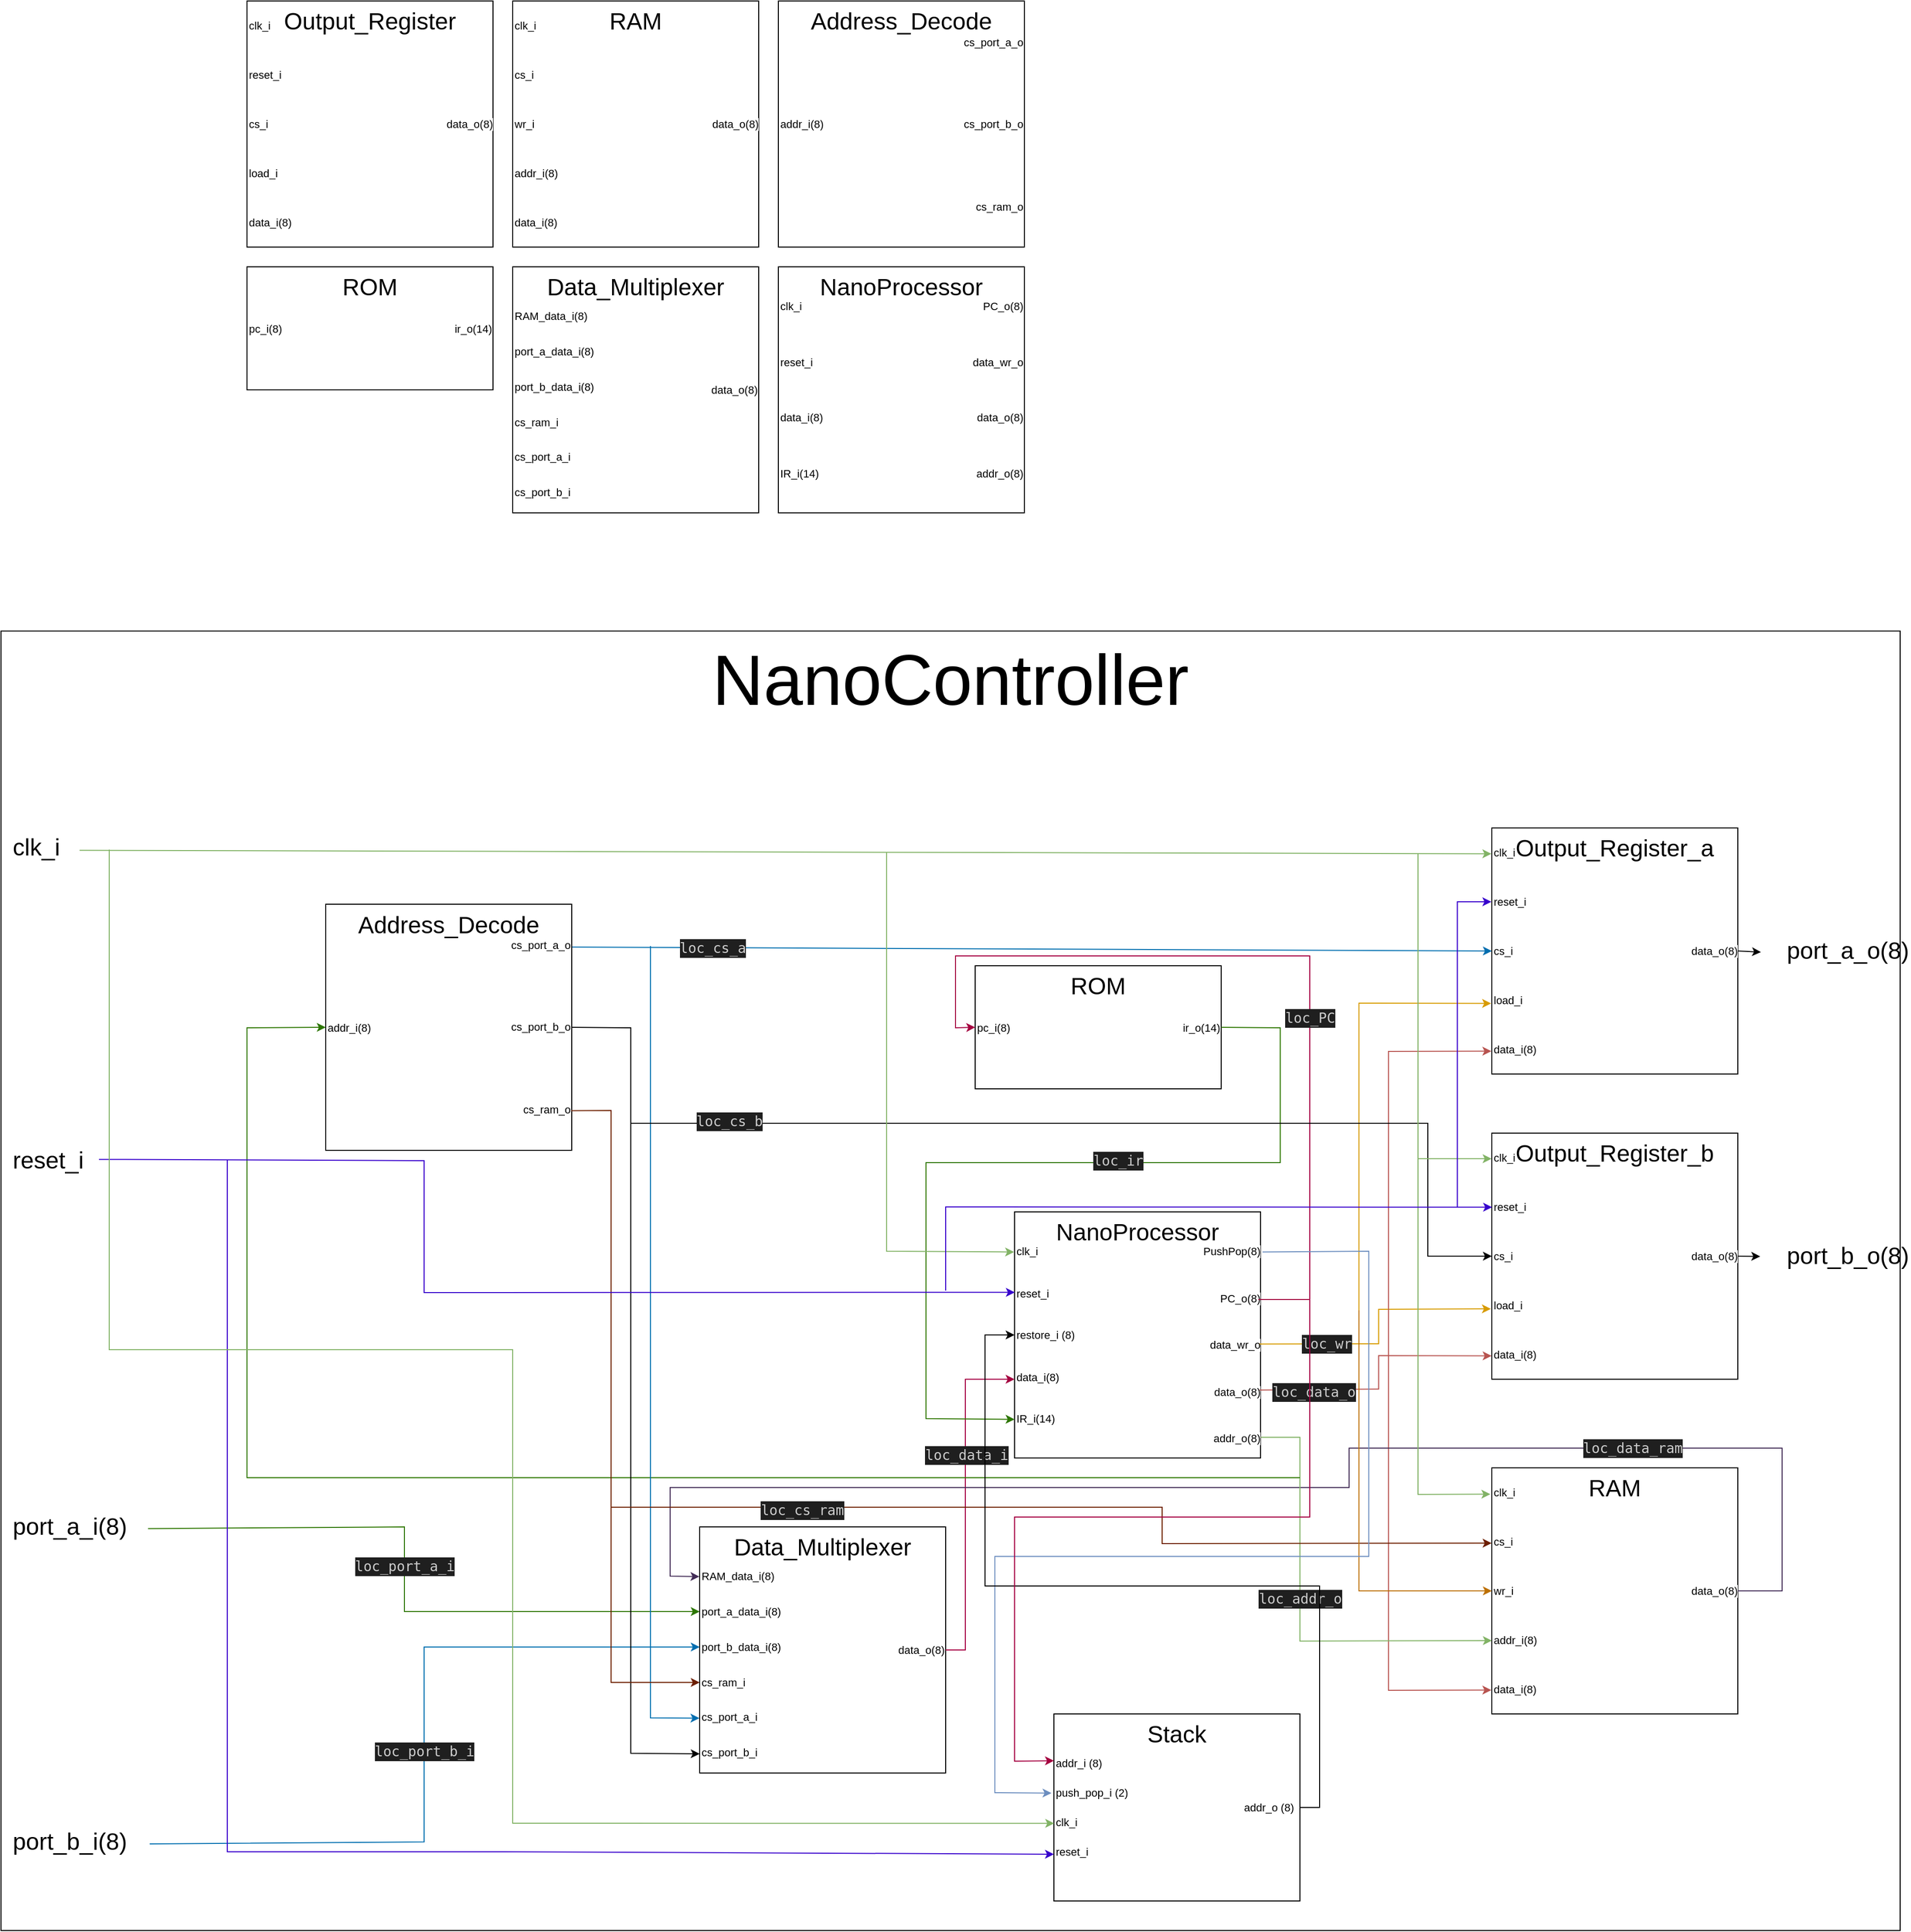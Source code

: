 <mxfile version="24.0.1" type="github">
  <diagram name="Page-1" id="FPIdoWPQeFc5p-aKN6lN">
    <mxGraphModel dx="2759" dy="949" grid="1" gridSize="10" guides="1" tooltips="1" connect="1" arrows="1" fold="1" page="1" pageScale="1" pageWidth="850" pageHeight="1100" math="0" shadow="0">
      <root>
        <mxCell id="0" />
        <mxCell id="1" parent="0" />
        <mxCell id="mMf6VHpU0IKwdCsaFcJv-47" value="" style="group" parent="1" vertex="1" connectable="0">
          <mxGeometry x="-520" y="20" width="250" height="250" as="geometry" />
        </mxCell>
        <mxCell id="N9wiiqgjRLg7cLJURE3G-51" value="Output_Register" style="rounded=0;whiteSpace=wrap;html=1;fontSize=24;verticalAlign=top;" parent="mMf6VHpU0IKwdCsaFcJv-47" vertex="1">
          <mxGeometry width="249.994" height="250" as="geometry" />
        </mxCell>
        <mxCell id="N9wiiqgjRLg7cLJURE3G-54" style="edgeStyle=orthogonalEdgeStyle;rounded=0;orthogonalLoop=1;jettySize=auto;html=1;exitX=0.5;exitY=1;exitDx=0;exitDy=0;" parent="mMf6VHpU0IKwdCsaFcJv-47" source="N9wiiqgjRLg7cLJURE3G-51" target="N9wiiqgjRLg7cLJURE3G-51" edge="1">
          <mxGeometry relative="1" as="geometry" />
        </mxCell>
        <mxCell id="mMf6VHpU0IKwdCsaFcJv-40" value="clk_i" style="edgeLabel;html=1;align=left;verticalAlign=middle;resizable=0;points=[];" parent="mMf6VHpU0IKwdCsaFcJv-47" vertex="1" connectable="0">
          <mxGeometry x="0.006" y="25" as="geometry" />
        </mxCell>
        <mxCell id="mMf6VHpU0IKwdCsaFcJv-41" value="reset_i" style="edgeLabel;html=1;align=left;verticalAlign=middle;resizable=0;points=[];" parent="mMf6VHpU0IKwdCsaFcJv-47" vertex="1" connectable="0">
          <mxGeometry x="0.006" y="75" as="geometry" />
        </mxCell>
        <mxCell id="mMf6VHpU0IKwdCsaFcJv-42" value="cs_i" style="edgeLabel;html=1;align=left;verticalAlign=middle;resizable=0;points=[];" parent="mMf6VHpU0IKwdCsaFcJv-47" vertex="1" connectable="0">
          <mxGeometry x="0.006" y="125" as="geometry" />
        </mxCell>
        <mxCell id="mMf6VHpU0IKwdCsaFcJv-43" value="load_i" style="edgeLabel;html=1;align=left;verticalAlign=middle;resizable=0;points=[];" parent="mMf6VHpU0IKwdCsaFcJv-47" vertex="1" connectable="0">
          <mxGeometry x="0.006" y="175" as="geometry" />
        </mxCell>
        <mxCell id="mMf6VHpU0IKwdCsaFcJv-44" value="&lt;div&gt;data_i(8)&lt;/div&gt;" style="edgeLabel;html=1;align=left;verticalAlign=middle;resizable=0;points=[];" parent="mMf6VHpU0IKwdCsaFcJv-47" vertex="1" connectable="0">
          <mxGeometry x="0.006" y="225" as="geometry" />
        </mxCell>
        <mxCell id="mMf6VHpU0IKwdCsaFcJv-45" value="&lt;div&gt;data_o(8)&lt;/div&gt;" style="edgeLabel;html=1;align=right;verticalAlign=middle;resizable=0;points=[];" parent="mMf6VHpU0IKwdCsaFcJv-47" vertex="1" connectable="0">
          <mxGeometry x="250" y="125.0" as="geometry" />
        </mxCell>
        <mxCell id="mMf6VHpU0IKwdCsaFcJv-48" value="" style="group" parent="1" vertex="1" connectable="0">
          <mxGeometry x="-249.998" y="20" width="250" height="250" as="geometry" />
        </mxCell>
        <mxCell id="N9wiiqgjRLg7cLJURE3G-33" value="RAM" style="rounded=0;whiteSpace=wrap;html=1;verticalAlign=top;fontSize=24;" parent="mMf6VHpU0IKwdCsaFcJv-48" vertex="1">
          <mxGeometry width="250" height="250" as="geometry" />
        </mxCell>
        <mxCell id="mMf6VHpU0IKwdCsaFcJv-30" value="clk_i" style="edgeLabel;html=1;align=left;verticalAlign=middle;resizable=0;points=[];" parent="mMf6VHpU0IKwdCsaFcJv-48" vertex="1" connectable="0">
          <mxGeometry x="0.008" y="25" as="geometry" />
        </mxCell>
        <mxCell id="mMf6VHpU0IKwdCsaFcJv-31" value="cs_i" style="edgeLabel;html=1;align=left;verticalAlign=middle;resizable=0;points=[];" parent="mMf6VHpU0IKwdCsaFcJv-48" vertex="1" connectable="0">
          <mxGeometry x="0.008" y="75" as="geometry" />
        </mxCell>
        <mxCell id="mMf6VHpU0IKwdCsaFcJv-32" value="wr_i" style="edgeLabel;html=1;align=left;verticalAlign=middle;resizable=0;points=[];" parent="mMf6VHpU0IKwdCsaFcJv-48" vertex="1" connectable="0">
          <mxGeometry x="0.008" y="125" as="geometry" />
        </mxCell>
        <mxCell id="mMf6VHpU0IKwdCsaFcJv-33" value="addr_i(8)" style="edgeLabel;html=1;align=left;verticalAlign=middle;resizable=0;points=[];" parent="mMf6VHpU0IKwdCsaFcJv-48" vertex="1" connectable="0">
          <mxGeometry x="0.008" y="175" as="geometry" />
        </mxCell>
        <mxCell id="mMf6VHpU0IKwdCsaFcJv-34" value="&lt;div&gt;data_i(8)&lt;/div&gt;" style="edgeLabel;html=1;align=left;verticalAlign=middle;resizable=0;points=[];" parent="mMf6VHpU0IKwdCsaFcJv-48" vertex="1" connectable="0">
          <mxGeometry x="0.008" y="225" as="geometry" />
        </mxCell>
        <mxCell id="mMf6VHpU0IKwdCsaFcJv-35" value="&lt;div&gt;data_o(8)&lt;/div&gt;" style="edgeLabel;html=1;align=right;verticalAlign=middle;resizable=0;points=[];" parent="mMf6VHpU0IKwdCsaFcJv-48" vertex="1" connectable="0">
          <mxGeometry x="250.0" y="125.0" as="geometry" />
        </mxCell>
        <mxCell id="mMf6VHpU0IKwdCsaFcJv-49" value="" style="group" parent="1" vertex="1" connectable="0">
          <mxGeometry x="19.996" y="20" width="250.0" height="250" as="geometry" />
        </mxCell>
        <mxCell id="N9wiiqgjRLg7cLJURE3G-68" value="Address_Decode" style="rounded=0;whiteSpace=wrap;html=1;verticalAlign=top;fontSize=24;" parent="mMf6VHpU0IKwdCsaFcJv-49" vertex="1">
          <mxGeometry x="0.005" width="249.995" height="250.0" as="geometry" />
        </mxCell>
        <mxCell id="N9wiiqgjRLg7cLJURE3G-71" style="edgeStyle=orthogonalEdgeStyle;rounded=0;orthogonalLoop=1;jettySize=auto;html=1;exitX=0.5;exitY=1;exitDx=0;exitDy=0;" parent="mMf6VHpU0IKwdCsaFcJv-49" source="N9wiiqgjRLg7cLJURE3G-68" target="N9wiiqgjRLg7cLJURE3G-68" edge="1">
          <mxGeometry relative="1" as="geometry" />
        </mxCell>
        <mxCell id="mMf6VHpU0IKwdCsaFcJv-4" value="cs_port_b_o" style="edgeLabel;html=1;align=right;verticalAlign=middle;resizable=0;points=[];" parent="mMf6VHpU0IKwdCsaFcJv-49" vertex="1" connectable="0">
          <mxGeometry x="249.995" y="124.583" as="geometry" />
        </mxCell>
        <mxCell id="mMf6VHpU0IKwdCsaFcJv-5" value="cs_port_a_o" style="edgeLabel;html=1;align=right;verticalAlign=middle;resizable=0;points=[];" parent="mMf6VHpU0IKwdCsaFcJv-49" vertex="1" connectable="0">
          <mxGeometry x="249.995" y="41.667" as="geometry" />
        </mxCell>
        <mxCell id="mMf6VHpU0IKwdCsaFcJv-6" value="&lt;div&gt;cs_ram_o&lt;/div&gt;" style="edgeLabel;html=1;align=right;verticalAlign=middle;resizable=0;points=[];" parent="mMf6VHpU0IKwdCsaFcJv-49" vertex="1" connectable="0">
          <mxGeometry x="249.995" y="208.333" as="geometry" />
        </mxCell>
        <mxCell id="mMf6VHpU0IKwdCsaFcJv-7" value="addr_i(8)" style="edgeLabel;html=1;align=left;verticalAlign=middle;resizable=0;points=[];" parent="mMf6VHpU0IKwdCsaFcJv-49" vertex="1" connectable="0">
          <mxGeometry y="125" as="geometry" />
        </mxCell>
        <mxCell id="mMf6VHpU0IKwdCsaFcJv-50" value="" style="group" parent="1" vertex="1" connectable="0">
          <mxGeometry x="-520.003" y="290" width="250" height="125" as="geometry" />
        </mxCell>
        <mxCell id="N9wiiqgjRLg7cLJURE3G-1" value="ROM" style="rounded=0;whiteSpace=wrap;html=1;verticalAlign=top;fontSize=24;" parent="mMf6VHpU0IKwdCsaFcJv-50" vertex="1">
          <mxGeometry x="0.006" width="249.99" height="125" as="geometry" />
        </mxCell>
        <mxCell id="N9wiiqgjRLg7cLJURE3G-3" style="edgeStyle=orthogonalEdgeStyle;rounded=0;orthogonalLoop=1;jettySize=auto;html=1;exitX=0.5;exitY=1;exitDx=0;exitDy=0;" parent="mMf6VHpU0IKwdCsaFcJv-50" source="N9wiiqgjRLg7cLJURE3G-1" target="N9wiiqgjRLg7cLJURE3G-1" edge="1">
          <mxGeometry relative="1" as="geometry" />
        </mxCell>
        <mxCell id="mMf6VHpU0IKwdCsaFcJv-17" value="ir_o(14)" style="edgeLabel;html=1;align=right;verticalAlign=middle;resizable=0;points=[];" parent="mMf6VHpU0IKwdCsaFcJv-50" vertex="1" connectable="0">
          <mxGeometry x="250" y="62.495" as="geometry" />
        </mxCell>
        <mxCell id="mMf6VHpU0IKwdCsaFcJv-18" value="pc_i(8)" style="edgeLabel;html=1;align=left;verticalAlign=middle;resizable=0;points=[];" parent="mMf6VHpU0IKwdCsaFcJv-50" vertex="1" connectable="0">
          <mxGeometry y="62.5" as="geometry" />
        </mxCell>
        <mxCell id="mMf6VHpU0IKwdCsaFcJv-51" value="" style="group" parent="1" vertex="1" connectable="0">
          <mxGeometry x="-250.004" y="290" width="250" height="250" as="geometry" />
        </mxCell>
        <mxCell id="N9wiiqgjRLg7cLJURE3G-13" value="Data_Multiplexer" style="rounded=0;whiteSpace=wrap;html=1;movable=1;resizable=1;rotatable=1;deletable=1;editable=1;locked=0;connectable=1;verticalAlign=top;fontSize=24;" parent="mMf6VHpU0IKwdCsaFcJv-51" vertex="1">
          <mxGeometry x="0.004" width="249.996" height="250.0" as="geometry" />
        </mxCell>
        <mxCell id="N9wiiqgjRLg7cLJURE3G-16" style="edgeStyle=orthogonalEdgeStyle;rounded=0;orthogonalLoop=1;jettySize=auto;html=1;exitX=0.5;exitY=1;exitDx=0;exitDy=0;movable=1;resizable=1;rotatable=1;deletable=1;editable=1;locked=0;connectable=1;verticalAlign=top;" parent="mMf6VHpU0IKwdCsaFcJv-51" source="N9wiiqgjRLg7cLJURE3G-13" target="N9wiiqgjRLg7cLJURE3G-13" edge="1">
          <mxGeometry relative="1" as="geometry" />
        </mxCell>
        <mxCell id="mMf6VHpU0IKwdCsaFcJv-36" value="" style="edgeStyle=orthogonalEdgeStyle;rounded=0;orthogonalLoop=1;jettySize=auto;html=1;" parent="mMf6VHpU0IKwdCsaFcJv-51" source="mMf6VHpU0IKwdCsaFcJv-9" target="N9wiiqgjRLg7cLJURE3G-13" edge="1">
          <mxGeometry relative="1" as="geometry" />
        </mxCell>
        <mxCell id="mMf6VHpU0IKwdCsaFcJv-9" value="&lt;div&gt;data_o(8)&lt;/div&gt;" style="edgeLabel;html=1;align=right;verticalAlign=middle;resizable=1;points=[];movable=1;rotatable=1;deletable=1;editable=1;locked=0;connectable=1;" parent="mMf6VHpU0IKwdCsaFcJv-51" vertex="1" connectable="0">
          <mxGeometry x="249.996" y="125" as="geometry" />
        </mxCell>
        <mxCell id="mMf6VHpU0IKwdCsaFcJv-10" value="&lt;div&gt;RAM_data_i(8)&lt;/div&gt;" style="edgeLabel;html=1;align=left;verticalAlign=middle;resizable=1;points=[];movable=1;rotatable=1;deletable=1;editable=1;locked=0;connectable=1;" parent="mMf6VHpU0IKwdCsaFcJv-51" vertex="1" connectable="0">
          <mxGeometry x="0.01" y="50.003" as="geometry" />
        </mxCell>
        <mxCell id="mMf6VHpU0IKwdCsaFcJv-11" value="port_a_data_i(8)" style="edgeLabel;html=1;align=left;verticalAlign=middle;resizable=1;points=[];movable=1;rotatable=1;deletable=1;editable=1;locked=0;connectable=1;" parent="mMf6VHpU0IKwdCsaFcJv-51" vertex="1" connectable="0">
          <mxGeometry x="0.01" y="86" as="geometry" />
        </mxCell>
        <mxCell id="mMf6VHpU0IKwdCsaFcJv-12" value="port_b_data_i(8)" style="edgeLabel;html=1;align=left;verticalAlign=middle;resizable=1;points=[];movable=1;rotatable=1;deletable=1;editable=1;locked=0;connectable=1;" parent="mMf6VHpU0IKwdCsaFcJv-51" vertex="1" connectable="0">
          <mxGeometry x="0.01" y="122" as="geometry" />
        </mxCell>
        <mxCell id="mMf6VHpU0IKwdCsaFcJv-13" value="cs_ram_i" style="edgeLabel;html=1;align=left;verticalAlign=middle;resizable=1;points=[];movable=1;rotatable=1;deletable=1;editable=1;locked=0;connectable=1;" parent="mMf6VHpU0IKwdCsaFcJv-51" vertex="1" connectable="0">
          <mxGeometry y="158" as="geometry" />
        </mxCell>
        <mxCell id="mMf6VHpU0IKwdCsaFcJv-14" value="cs_port_a_i" style="edgeLabel;html=1;align=left;verticalAlign=middle;resizable=1;points=[];movable=1;rotatable=1;deletable=1;editable=1;locked=0;connectable=1;" parent="mMf6VHpU0IKwdCsaFcJv-51" vertex="1" connectable="0">
          <mxGeometry y="193" as="geometry" />
        </mxCell>
        <mxCell id="mMf6VHpU0IKwdCsaFcJv-15" value="cs_port_b_i" style="edgeLabel;html=1;align=left;verticalAlign=middle;resizable=1;points=[];movable=1;rotatable=1;deletable=1;editable=1;locked=0;connectable=1;" parent="mMf6VHpU0IKwdCsaFcJv-51" vertex="1" connectable="0">
          <mxGeometry y="229.167" as="geometry" />
        </mxCell>
        <mxCell id="u6_HCMi7Y2Q1IlWqlrbd-282" value="" style="group" parent="1" vertex="1" connectable="0">
          <mxGeometry x="19.989" y="290" width="250.002" height="250" as="geometry" />
        </mxCell>
        <mxCell id="u6_HCMi7Y2Q1IlWqlrbd-272" value="NanoProcessor" style="rounded=0;whiteSpace=wrap;html=1;verticalAlign=top;fontSize=24;" parent="u6_HCMi7Y2Q1IlWqlrbd-282" vertex="1">
          <mxGeometry x="0.002" width="250" height="250" as="geometry" />
        </mxCell>
        <mxCell id="u6_HCMi7Y2Q1IlWqlrbd-273" value="clk_i" style="edgeLabel;html=1;align=left;verticalAlign=middle;resizable=0;points=[];" parent="u6_HCMi7Y2Q1IlWqlrbd-282" vertex="1" connectable="0">
          <mxGeometry y="40" as="geometry" />
        </mxCell>
        <mxCell id="u6_HCMi7Y2Q1IlWqlrbd-274" value="reset_i" style="edgeLabel;html=1;align=left;verticalAlign=middle;resizable=0;points=[];" parent="u6_HCMi7Y2Q1IlWqlrbd-282" vertex="1" connectable="0">
          <mxGeometry x="0.01" y="97" as="geometry" />
        </mxCell>
        <mxCell id="u6_HCMi7Y2Q1IlWqlrbd-275" value="data_i(8)" style="edgeLabel;html=1;align=left;verticalAlign=middle;resizable=0;points=[];" parent="u6_HCMi7Y2Q1IlWqlrbd-282" vertex="1" connectable="0">
          <mxGeometry x="0.01" y="153" as="geometry" />
        </mxCell>
        <mxCell id="u6_HCMi7Y2Q1IlWqlrbd-276" value="IR_i(14)" style="edgeLabel;html=1;align=left;verticalAlign=middle;resizable=0;points=[];" parent="u6_HCMi7Y2Q1IlWqlrbd-282" vertex="1" connectable="0">
          <mxGeometry y="210" as="geometry" />
        </mxCell>
        <mxCell id="u6_HCMi7Y2Q1IlWqlrbd-278" value="&lt;div&gt;data_wr_o&lt;/div&gt;" style="edgeLabel;html=1;align=right;verticalAlign=middle;resizable=0;points=[];" parent="u6_HCMi7Y2Q1IlWqlrbd-282" vertex="1" connectable="0">
          <mxGeometry x="250.002" y="97" as="geometry" />
        </mxCell>
        <mxCell id="u6_HCMi7Y2Q1IlWqlrbd-279" value="PC_o(8)" style="edgeLabel;html=1;align=right;verticalAlign=middle;resizable=0;points=[];" parent="u6_HCMi7Y2Q1IlWqlrbd-282" vertex="1" connectable="0">
          <mxGeometry x="250.002" y="40.0" as="geometry" />
        </mxCell>
        <mxCell id="u6_HCMi7Y2Q1IlWqlrbd-280" value="&lt;div&gt;data_o(8)&lt;/div&gt;" style="edgeLabel;html=1;align=right;verticalAlign=middle;resizable=0;points=[];" parent="u6_HCMi7Y2Q1IlWqlrbd-282" vertex="1" connectable="0">
          <mxGeometry x="250.002" y="153" as="geometry" />
        </mxCell>
        <mxCell id="u6_HCMi7Y2Q1IlWqlrbd-281" value="&lt;div&gt;addr_o(8)&lt;/div&gt;" style="edgeLabel;html=1;align=right;verticalAlign=middle;resizable=0;points=[];" parent="u6_HCMi7Y2Q1IlWqlrbd-282" vertex="1" connectable="0">
          <mxGeometry x="250.002" y="210.0" as="geometry" />
        </mxCell>
        <mxCell id="u6_HCMi7Y2Q1IlWqlrbd-283" value="&lt;font style=&quot;font-size: 72px;&quot;&gt;NanoController&lt;/font&gt;" style="rounded=0;whiteSpace=wrap;html=1;verticalAlign=top;" parent="1" vertex="1">
          <mxGeometry x="-770" y="660" width="1930" height="1320" as="geometry" />
        </mxCell>
        <mxCell id="u6_HCMi7Y2Q1IlWqlrbd-285" value="&lt;font style=&quot;font-size: 24px;&quot;&gt;clk_i&lt;/font&gt;" style="text;html=1;align=left;verticalAlign=middle;resizable=0;points=[];autosize=1;strokeColor=none;fillColor=none;flipV=0;flipH=1;" parent="1" vertex="1">
          <mxGeometry x="-760" y="860" width="70" height="40" as="geometry" />
        </mxCell>
        <mxCell id="u6_HCMi7Y2Q1IlWqlrbd-286" value="&lt;font style=&quot;font-size: 24px;&quot;&gt;reset_i&lt;/font&gt;" style="text;html=1;align=left;verticalAlign=middle;resizable=0;points=[];autosize=1;strokeColor=none;fillColor=none;flipV=0;flipH=1;" parent="1" vertex="1">
          <mxGeometry x="-760" y="1177.5" width="90" height="40" as="geometry" />
        </mxCell>
        <mxCell id="u6_HCMi7Y2Q1IlWqlrbd-288" value="&lt;font style=&quot;font-size: 24px;&quot;&gt;port_a_i(8)&lt;/font&gt;" style="text;html=1;align=left;verticalAlign=middle;resizable=0;points=[];autosize=1;strokeColor=none;fillColor=none;flipV=0;flipH=1;" parent="1" vertex="1">
          <mxGeometry x="-760" y="1550" width="140" height="40" as="geometry" />
        </mxCell>
        <mxCell id="u6_HCMi7Y2Q1IlWqlrbd-289" value="&lt;font style=&quot;font-size: 24px;&quot;&gt;port_b_i(8)&lt;/font&gt;" style="text;html=1;align=left;verticalAlign=middle;resizable=0;points=[];autosize=1;strokeColor=none;fillColor=none;flipV=0;flipH=1;" parent="1" vertex="1">
          <mxGeometry x="-760" y="1870" width="140" height="40" as="geometry" />
        </mxCell>
        <mxCell id="u6_HCMi7Y2Q1IlWqlrbd-290" value="&lt;font style=&quot;font-size: 24px;&quot;&gt;port_a_o(8)&lt;/font&gt;" style="text;html=1;align=right;verticalAlign=middle;resizable=0;points=[];autosize=1;strokeColor=none;fillColor=none;" parent="1" vertex="1">
          <mxGeometry x="1020" y="965" width="150" height="40" as="geometry" />
        </mxCell>
        <mxCell id="u6_HCMi7Y2Q1IlWqlrbd-291" value="&lt;font style=&quot;font-size: 24px;&quot;&gt;port_b_o(8)&lt;/font&gt;" style="text;html=1;align=right;verticalAlign=middle;resizable=0;points=[];autosize=1;strokeColor=none;fillColor=none;" parent="1" vertex="1">
          <mxGeometry x="1020" y="1275" width="150" height="40" as="geometry" />
        </mxCell>
        <mxCell id="u6_HCMi7Y2Q1IlWqlrbd-292" value="" style="group" parent="1" vertex="1" connectable="0">
          <mxGeometry x="259.999" y="1250" width="280.001" height="250" as="geometry" />
        </mxCell>
        <mxCell id="u6_HCMi7Y2Q1IlWqlrbd-293" value="NanoProcessor" style="rounded=0;whiteSpace=wrap;html=1;verticalAlign=top;fontSize=24;" parent="u6_HCMi7Y2Q1IlWqlrbd-292" vertex="1">
          <mxGeometry x="0.002" width="250" height="250" as="geometry" />
        </mxCell>
        <mxCell id="u6_HCMi7Y2Q1IlWqlrbd-294" value="clk_i" style="edgeLabel;html=1;align=left;verticalAlign=middle;resizable=0;points=[];" parent="u6_HCMi7Y2Q1IlWqlrbd-292" vertex="1" connectable="0">
          <mxGeometry y="40" as="geometry" />
        </mxCell>
        <mxCell id="u6_HCMi7Y2Q1IlWqlrbd-295" value="reset_i" style="edgeLabel;html=1;align=left;verticalAlign=middle;resizable=0;points=[];" parent="u6_HCMi7Y2Q1IlWqlrbd-292" vertex="1" connectable="0">
          <mxGeometry x="0.01" y="83" as="geometry" />
        </mxCell>
        <mxCell id="u6_HCMi7Y2Q1IlWqlrbd-296" value="data_i(8)" style="edgeLabel;html=1;align=left;verticalAlign=middle;resizable=0;points=[];" parent="u6_HCMi7Y2Q1IlWqlrbd-292" vertex="1" connectable="0">
          <mxGeometry x="0.01" y="168" as="geometry" />
        </mxCell>
        <mxCell id="u6_HCMi7Y2Q1IlWqlrbd-297" value="IR_i(14)" style="edgeLabel;html=1;align=left;verticalAlign=middle;resizable=0;points=[];" parent="u6_HCMi7Y2Q1IlWqlrbd-292" vertex="1" connectable="0">
          <mxGeometry y="210" as="geometry" />
        </mxCell>
        <mxCell id="u6_HCMi7Y2Q1IlWqlrbd-298" value="&lt;div&gt;data_wr_o&lt;/div&gt;" style="edgeLabel;html=1;align=right;verticalAlign=middle;resizable=0;points=[];" parent="u6_HCMi7Y2Q1IlWqlrbd-292" vertex="1" connectable="0">
          <mxGeometry x="250.002" y="135" as="geometry" />
        </mxCell>
        <mxCell id="u6_HCMi7Y2Q1IlWqlrbd-299" value="PC_o(8)" style="edgeLabel;html=1;align=right;verticalAlign=middle;resizable=0;points=[];" parent="u6_HCMi7Y2Q1IlWqlrbd-292" vertex="1" connectable="0">
          <mxGeometry x="250.002" y="88" as="geometry" />
        </mxCell>
        <mxCell id="u6_HCMi7Y2Q1IlWqlrbd-300" value="&lt;div&gt;data_o(8)&lt;/div&gt;" style="edgeLabel;html=1;align=right;verticalAlign=middle;resizable=0;points=[];" parent="u6_HCMi7Y2Q1IlWqlrbd-292" vertex="1" connectable="0">
          <mxGeometry x="250.002" y="183" as="geometry" />
        </mxCell>
        <mxCell id="u6_HCMi7Y2Q1IlWqlrbd-301" value="&lt;div&gt;addr_o(8)&lt;/div&gt;" style="edgeLabel;html=1;align=right;verticalAlign=middle;resizable=0;points=[];" parent="u6_HCMi7Y2Q1IlWqlrbd-292" vertex="1" connectable="0">
          <mxGeometry x="250.002" y="230.0" as="geometry" />
        </mxCell>
        <mxCell id="9dOAVIo0_q9MPd1h_VvT-8" value="restore_i (8)" style="edgeLabel;html=1;align=left;verticalAlign=middle;resizable=0;points=[];" vertex="1" connectable="0" parent="u6_HCMi7Y2Q1IlWqlrbd-292">
          <mxGeometry y="125" as="geometry" />
        </mxCell>
        <mxCell id="9dOAVIo0_q9MPd1h_VvT-9" value="PushPop(8)" style="edgeLabel;html=1;align=right;verticalAlign=middle;resizable=0;points=[];" vertex="1" connectable="0" parent="u6_HCMi7Y2Q1IlWqlrbd-292">
          <mxGeometry x="250.002" y="40" as="geometry" />
        </mxCell>
        <mxCell id="u6_HCMi7Y2Q1IlWqlrbd-302" value="" style="group" parent="1" vertex="1" connectable="0">
          <mxGeometry x="745.002" y="1510" width="250" height="250" as="geometry" />
        </mxCell>
        <mxCell id="u6_HCMi7Y2Q1IlWqlrbd-303" value="RAM" style="rounded=0;whiteSpace=wrap;html=1;verticalAlign=top;fontSize=24;" parent="u6_HCMi7Y2Q1IlWqlrbd-302" vertex="1">
          <mxGeometry width="250" height="250" as="geometry" />
        </mxCell>
        <mxCell id="u6_HCMi7Y2Q1IlWqlrbd-304" value="clk_i" style="edgeLabel;html=1;align=left;verticalAlign=middle;resizable=0;points=[];" parent="u6_HCMi7Y2Q1IlWqlrbd-302" vertex="1" connectable="0">
          <mxGeometry x="0.008" y="25" as="geometry" />
        </mxCell>
        <mxCell id="u6_HCMi7Y2Q1IlWqlrbd-305" value="cs_i" style="edgeLabel;html=1;align=left;verticalAlign=middle;resizable=0;points=[];" parent="u6_HCMi7Y2Q1IlWqlrbd-302" vertex="1" connectable="0">
          <mxGeometry x="0.008" y="75" as="geometry" />
        </mxCell>
        <mxCell id="u6_HCMi7Y2Q1IlWqlrbd-306" value="wr_i" style="edgeLabel;html=1;align=left;verticalAlign=middle;resizable=0;points=[];" parent="u6_HCMi7Y2Q1IlWqlrbd-302" vertex="1" connectable="0">
          <mxGeometry x="0.008" y="125" as="geometry" />
        </mxCell>
        <mxCell id="u6_HCMi7Y2Q1IlWqlrbd-307" value="addr_i(8)" style="edgeLabel;html=1;align=left;verticalAlign=middle;resizable=0;points=[];" parent="u6_HCMi7Y2Q1IlWqlrbd-302" vertex="1" connectable="0">
          <mxGeometry x="0.008" y="175" as="geometry" />
        </mxCell>
        <mxCell id="u6_HCMi7Y2Q1IlWqlrbd-308" value="&lt;div&gt;data_i(8)&lt;/div&gt;" style="edgeLabel;html=1;align=left;verticalAlign=middle;resizable=0;points=[];" parent="u6_HCMi7Y2Q1IlWqlrbd-302" vertex="1" connectable="0">
          <mxGeometry x="0.008" y="225" as="geometry" />
        </mxCell>
        <mxCell id="u6_HCMi7Y2Q1IlWqlrbd-309" value="&lt;div&gt;data_o(8)&lt;/div&gt;" style="edgeLabel;html=1;align=right;verticalAlign=middle;resizable=0;points=[];" parent="u6_HCMi7Y2Q1IlWqlrbd-302" vertex="1" connectable="0">
          <mxGeometry x="250.0" y="125.0" as="geometry" />
        </mxCell>
        <mxCell id="u6_HCMi7Y2Q1IlWqlrbd-319" value="" style="group" parent="1" vertex="1" connectable="0">
          <mxGeometry x="219.997" y="1000" width="250" height="125" as="geometry" />
        </mxCell>
        <mxCell id="u6_HCMi7Y2Q1IlWqlrbd-320" value="ROM" style="rounded=0;whiteSpace=wrap;html=1;verticalAlign=top;fontSize=24;" parent="u6_HCMi7Y2Q1IlWqlrbd-319" vertex="1">
          <mxGeometry x="0.006" width="249.99" height="125" as="geometry" />
        </mxCell>
        <mxCell id="u6_HCMi7Y2Q1IlWqlrbd-321" style="edgeStyle=orthogonalEdgeStyle;rounded=0;orthogonalLoop=1;jettySize=auto;html=1;exitX=0.5;exitY=1;exitDx=0;exitDy=0;" parent="u6_HCMi7Y2Q1IlWqlrbd-319" source="u6_HCMi7Y2Q1IlWqlrbd-320" target="u6_HCMi7Y2Q1IlWqlrbd-320" edge="1">
          <mxGeometry relative="1" as="geometry" />
        </mxCell>
        <mxCell id="u6_HCMi7Y2Q1IlWqlrbd-322" value="ir_o(14)" style="edgeLabel;html=1;align=right;verticalAlign=middle;resizable=0;points=[];" parent="u6_HCMi7Y2Q1IlWqlrbd-319" vertex="1" connectable="0">
          <mxGeometry x="250" y="62.495" as="geometry" />
        </mxCell>
        <mxCell id="u6_HCMi7Y2Q1IlWqlrbd-323" value="pc_i(8)" style="edgeLabel;html=1;align=left;verticalAlign=middle;resizable=0;points=[];" parent="u6_HCMi7Y2Q1IlWqlrbd-319" vertex="1" connectable="0">
          <mxGeometry y="62.5" as="geometry" />
        </mxCell>
        <mxCell id="u6_HCMi7Y2Q1IlWqlrbd-324" value="" style="group" parent="1" vertex="1" connectable="0">
          <mxGeometry x="-440.004" y="937.5" width="250.0" height="250" as="geometry" />
        </mxCell>
        <mxCell id="u6_HCMi7Y2Q1IlWqlrbd-325" value="Address_Decode" style="rounded=0;whiteSpace=wrap;html=1;verticalAlign=top;fontSize=24;" parent="u6_HCMi7Y2Q1IlWqlrbd-324" vertex="1">
          <mxGeometry x="0.005" width="249.995" height="250.0" as="geometry" />
        </mxCell>
        <mxCell id="u6_HCMi7Y2Q1IlWqlrbd-326" style="edgeStyle=orthogonalEdgeStyle;rounded=0;orthogonalLoop=1;jettySize=auto;html=1;exitX=0.5;exitY=1;exitDx=0;exitDy=0;" parent="u6_HCMi7Y2Q1IlWqlrbd-324" source="u6_HCMi7Y2Q1IlWqlrbd-325" target="u6_HCMi7Y2Q1IlWqlrbd-325" edge="1">
          <mxGeometry relative="1" as="geometry" />
        </mxCell>
        <mxCell id="u6_HCMi7Y2Q1IlWqlrbd-327" value="cs_port_b_o" style="edgeLabel;html=1;align=right;verticalAlign=middle;resizable=0;points=[];" parent="u6_HCMi7Y2Q1IlWqlrbd-324" vertex="1" connectable="0">
          <mxGeometry x="249.995" y="124.583" as="geometry" />
        </mxCell>
        <mxCell id="u6_HCMi7Y2Q1IlWqlrbd-328" value="cs_port_a_o" style="edgeLabel;html=1;align=right;verticalAlign=middle;resizable=0;points=[];" parent="u6_HCMi7Y2Q1IlWqlrbd-324" vertex="1" connectable="0">
          <mxGeometry x="249.995" y="41.667" as="geometry" />
        </mxCell>
        <mxCell id="u6_HCMi7Y2Q1IlWqlrbd-329" value="&lt;div&gt;cs_ram_o&lt;/div&gt;" style="edgeLabel;html=1;align=right;verticalAlign=middle;resizable=0;points=[];" parent="u6_HCMi7Y2Q1IlWqlrbd-324" vertex="1" connectable="0">
          <mxGeometry x="249.995" y="208.333" as="geometry" />
        </mxCell>
        <mxCell id="u6_HCMi7Y2Q1IlWqlrbd-330" value="addr_i(8)" style="edgeLabel;html=1;align=left;verticalAlign=middle;resizable=0;points=[];" parent="u6_HCMi7Y2Q1IlWqlrbd-324" vertex="1" connectable="0">
          <mxGeometry y="125" as="geometry" />
        </mxCell>
        <mxCell id="u6_HCMi7Y2Q1IlWqlrbd-331" value="" style="group" parent="1" vertex="1" connectable="0">
          <mxGeometry x="-60.004" y="1570" width="250" height="250" as="geometry" />
        </mxCell>
        <mxCell id="u6_HCMi7Y2Q1IlWqlrbd-332" value="Data_Multiplexer" style="rounded=0;whiteSpace=wrap;html=1;movable=1;resizable=1;rotatable=1;deletable=1;editable=1;locked=0;connectable=1;verticalAlign=top;fontSize=24;" parent="u6_HCMi7Y2Q1IlWqlrbd-331" vertex="1">
          <mxGeometry x="0.004" width="249.996" height="250.0" as="geometry" />
        </mxCell>
        <mxCell id="u6_HCMi7Y2Q1IlWqlrbd-333" style="edgeStyle=orthogonalEdgeStyle;rounded=0;orthogonalLoop=1;jettySize=auto;html=1;exitX=0.5;exitY=1;exitDx=0;exitDy=0;movable=1;resizable=1;rotatable=1;deletable=1;editable=1;locked=0;connectable=1;verticalAlign=top;" parent="u6_HCMi7Y2Q1IlWqlrbd-331" source="u6_HCMi7Y2Q1IlWqlrbd-332" target="u6_HCMi7Y2Q1IlWqlrbd-332" edge="1">
          <mxGeometry relative="1" as="geometry" />
        </mxCell>
        <mxCell id="u6_HCMi7Y2Q1IlWqlrbd-334" value="" style="edgeStyle=orthogonalEdgeStyle;rounded=0;orthogonalLoop=1;jettySize=auto;html=1;" parent="u6_HCMi7Y2Q1IlWqlrbd-331" source="u6_HCMi7Y2Q1IlWqlrbd-335" target="u6_HCMi7Y2Q1IlWqlrbd-332" edge="1">
          <mxGeometry relative="1" as="geometry" />
        </mxCell>
        <mxCell id="u6_HCMi7Y2Q1IlWqlrbd-335" value="&lt;div&gt;data_o(8)&lt;/div&gt;" style="edgeLabel;html=1;align=right;verticalAlign=middle;resizable=1;points=[];movable=1;rotatable=1;deletable=1;editable=1;locked=0;connectable=1;" parent="u6_HCMi7Y2Q1IlWqlrbd-331" vertex="1" connectable="0">
          <mxGeometry x="249.996" y="125" as="geometry" />
        </mxCell>
        <mxCell id="u6_HCMi7Y2Q1IlWqlrbd-336" value="&lt;div&gt;RAM_data_i(8)&lt;/div&gt;" style="edgeLabel;html=1;align=left;verticalAlign=middle;resizable=1;points=[];movable=1;rotatable=1;deletable=1;editable=1;locked=0;connectable=1;" parent="u6_HCMi7Y2Q1IlWqlrbd-331" vertex="1" connectable="0">
          <mxGeometry x="0.01" y="50.003" as="geometry" />
        </mxCell>
        <mxCell id="u6_HCMi7Y2Q1IlWqlrbd-337" value="port_a_data_i(8)" style="edgeLabel;html=1;align=left;verticalAlign=middle;resizable=1;points=[];movable=1;rotatable=1;deletable=1;editable=1;locked=0;connectable=1;" parent="u6_HCMi7Y2Q1IlWqlrbd-331" vertex="1" connectable="0">
          <mxGeometry x="0.01" y="86" as="geometry" />
        </mxCell>
        <mxCell id="u6_HCMi7Y2Q1IlWqlrbd-338" value="port_b_data_i(8)" style="edgeLabel;html=1;align=left;verticalAlign=middle;resizable=1;points=[];movable=1;rotatable=1;deletable=1;editable=1;locked=0;connectable=1;" parent="u6_HCMi7Y2Q1IlWqlrbd-331" vertex="1" connectable="0">
          <mxGeometry x="0.01" y="122" as="geometry" />
        </mxCell>
        <mxCell id="u6_HCMi7Y2Q1IlWqlrbd-339" value="cs_ram_i" style="edgeLabel;html=1;align=left;verticalAlign=middle;resizable=1;points=[];movable=1;rotatable=1;deletable=1;editable=1;locked=0;connectable=1;" parent="u6_HCMi7Y2Q1IlWqlrbd-331" vertex="1" connectable="0">
          <mxGeometry y="158" as="geometry" />
        </mxCell>
        <mxCell id="u6_HCMi7Y2Q1IlWqlrbd-340" value="cs_port_a_i" style="edgeLabel;html=1;align=left;verticalAlign=middle;resizable=1;points=[];movable=1;rotatable=1;deletable=1;editable=1;locked=0;connectable=1;" parent="u6_HCMi7Y2Q1IlWqlrbd-331" vertex="1" connectable="0">
          <mxGeometry y="193" as="geometry" />
        </mxCell>
        <mxCell id="u6_HCMi7Y2Q1IlWqlrbd-341" value="cs_port_b_i" style="edgeLabel;html=1;align=left;verticalAlign=middle;resizable=1;points=[];movable=1;rotatable=1;deletable=1;editable=1;locked=0;connectable=1;" parent="u6_HCMi7Y2Q1IlWqlrbd-331" vertex="1" connectable="0">
          <mxGeometry y="229.167" as="geometry" />
        </mxCell>
        <mxCell id="u6_HCMi7Y2Q1IlWqlrbd-342" value="" style="endArrow=classic;html=1;rounded=0;exitX=0.004;exitY=0.543;exitDx=0;exitDy=0;exitPerimeter=0;entryX=0;entryY=0;entryDx=0;entryDy=0;entryPerimeter=0;fillColor=#60a917;strokeColor=#2D7600;" parent="1" source="u6_HCMi7Y2Q1IlWqlrbd-288" target="u6_HCMi7Y2Q1IlWqlrbd-337" edge="1">
          <mxGeometry width="50" height="50" relative="1" as="geometry">
            <mxPoint x="-510" y="1600" as="sourcePoint" />
            <mxPoint x="-460" y="1550" as="targetPoint" />
            <Array as="points">
              <mxPoint x="-360" y="1570" />
              <mxPoint x="-360" y="1656" />
            </Array>
          </mxGeometry>
        </mxCell>
        <mxCell id="u6_HCMi7Y2Q1IlWqlrbd-389" value="&lt;div data-darkreader-inline-bgcolor=&quot;&quot; data-darkreader-inline-color=&quot;&quot; style=&quot;color: rgb(204, 204, 204); background-color: rgb(31, 31, 31); font-family: &amp;quot;Droid Sans Mono&amp;quot;, &amp;quot;monospace&amp;quot;, monospace; font-weight: normal; font-size: 14px; line-height: 19px; white-space: pre; --darkreader-inline-color: #c8c3bc; --darkreader-inline-bgcolor: #17191a;&quot;&gt;&lt;div&gt;&lt;span data-darkreader-inline-color=&quot;&quot; style=&quot;color: rgb(204, 204, 204); --darkreader-inline-color: #c8c3bc;&quot;&gt;loc_port_a_i&lt;/span&gt;&lt;/div&gt;&lt;/div&gt;" style="edgeLabel;html=1;align=center;verticalAlign=middle;resizable=0;points=[];" parent="u6_HCMi7Y2Q1IlWqlrbd-342" vertex="1" connectable="0">
          <mxGeometry x="-0.07" relative="1" as="geometry">
            <mxPoint as="offset" />
          </mxGeometry>
        </mxCell>
        <mxCell id="u6_HCMi7Y2Q1IlWqlrbd-343" value="" style="endArrow=classic;html=1;rounded=0;exitX=-0.008;exitY=0.55;exitDx=0;exitDy=0;exitPerimeter=0;entryX=0;entryY=0;entryDx=0;entryDy=0;entryPerimeter=0;fillColor=#1ba1e2;strokeColor=#006EAF;" parent="1" source="u6_HCMi7Y2Q1IlWqlrbd-289" target="u6_HCMi7Y2Q1IlWqlrbd-338" edge="1">
          <mxGeometry width="50" height="50" relative="1" as="geometry">
            <mxPoint x="-611" y="1582" as="sourcePoint" />
            <mxPoint x="-340" y="1621" as="targetPoint" />
            <Array as="points">
              <mxPoint x="-340" y="1890" />
              <mxPoint x="-340" y="1692" />
            </Array>
          </mxGeometry>
        </mxCell>
        <mxCell id="u6_HCMi7Y2Q1IlWqlrbd-390" value="&lt;div data-darkreader-inline-bgcolor=&quot;&quot; data-darkreader-inline-color=&quot;&quot; style=&quot;color: rgb(204, 204, 204); background-color: rgb(31, 31, 31); font-family: &amp;quot;Droid Sans Mono&amp;quot;, &amp;quot;monospace&amp;quot;, monospace; font-weight: normal; font-size: 14px; line-height: 19px; white-space: pre; --darkreader-inline-color: #c8c3bc; --darkreader-inline-bgcolor: #17191a;&quot;&gt;&lt;div&gt;&lt;span data-darkreader-inline-color=&quot;&quot; style=&quot;color: rgb(204, 204, 204); --darkreader-inline-color: #c8c3bc;&quot;&gt;loc_port_b_i&lt;/span&gt;&lt;/div&gt;&lt;/div&gt;" style="edgeLabel;html=1;align=center;verticalAlign=middle;resizable=0;points=[];" parent="u6_HCMi7Y2Q1IlWqlrbd-343" vertex="1" connectable="0">
          <mxGeometry x="-0.018" relative="1" as="geometry">
            <mxPoint as="offset" />
          </mxGeometry>
        </mxCell>
        <mxCell id="u6_HCMi7Y2Q1IlWqlrbd-346" value="" style="endArrow=classic;html=1;rounded=0;exitX=0.996;exitY=0.537;exitDx=0;exitDy=0;exitPerimeter=0;entryX=-0.004;entryY=0.714;entryDx=0;entryDy=0;entryPerimeter=0;fillColor=#ffe6cc;strokeColor=#d79b00;" parent="1" source="u6_HCMi7Y2Q1IlWqlrbd-293" target="u6_HCMi7Y2Q1IlWqlrbd-311" edge="1">
          <mxGeometry width="50" height="50" relative="1" as="geometry">
            <mxPoint x="-260" y="886" as="sourcePoint" />
            <mxPoint x="-150" y="1295" as="targetPoint" />
            <Array as="points">
              <mxPoint x="630" y="1384" />
              <mxPoint x="630" y="1349" />
            </Array>
          </mxGeometry>
        </mxCell>
        <mxCell id="u6_HCMi7Y2Q1IlWqlrbd-392" value="&lt;div data-darkreader-inline-bgcolor=&quot;&quot; data-darkreader-inline-color=&quot;&quot; style=&quot;color: rgb(204, 204, 204); background-color: rgb(31, 31, 31); font-family: &amp;quot;Droid Sans Mono&amp;quot;, &amp;quot;monospace&amp;quot;, monospace; font-weight: normal; font-size: 14px; line-height: 19px; white-space: pre; --darkreader-inline-color: #c8c3bc; --darkreader-inline-bgcolor: #17191a;&quot;&gt;&lt;div&gt;&lt;span data-darkreader-inline-color=&quot;&quot; style=&quot;color: rgb(204, 204, 204); --darkreader-inline-color: #c8c3bc;&quot;&gt;loc_wr&lt;/span&gt;&lt;/div&gt;&lt;/div&gt;" style="edgeLabel;html=1;align=center;verticalAlign=middle;resizable=0;points=[];" parent="u6_HCMi7Y2Q1IlWqlrbd-346" vertex="1" connectable="0">
          <mxGeometry x="-0.499" relative="1" as="geometry">
            <mxPoint as="offset" />
          </mxGeometry>
        </mxCell>
        <mxCell id="u6_HCMi7Y2Q1IlWqlrbd-356" value="" style="endArrow=classic;html=1;rounded=0;entryX=-0.003;entryY=0.713;entryDx=0;entryDy=0;entryPerimeter=0;fillColor=#ffe6cc;strokeColor=#d79b00;" parent="1" target="u6_HCMi7Y2Q1IlWqlrbd-348" edge="1">
          <mxGeometry width="50" height="50" relative="1" as="geometry">
            <mxPoint x="610" y="1350" as="sourcePoint" />
            <mxPoint x="-151" y="1418" as="targetPoint" />
            <Array as="points">
              <mxPoint x="610" y="1038" />
            </Array>
          </mxGeometry>
        </mxCell>
        <mxCell id="u6_HCMi7Y2Q1IlWqlrbd-357" value="" style="endArrow=classic;html=1;rounded=0;fillColor=#d80073;strokeColor=#A50040;exitX=1;exitY=0.5;exitDx=0;exitDy=0;" parent="1" source="u6_HCMi7Y2Q1IlWqlrbd-332" edge="1">
          <mxGeometry width="50" height="50" relative="1" as="geometry">
            <mxPoint x="210" y="1695" as="sourcePoint" />
            <mxPoint x="260" y="1420" as="targetPoint" />
            <Array as="points">
              <mxPoint x="210" y="1695" />
              <mxPoint x="210" y="1420" />
            </Array>
          </mxGeometry>
        </mxCell>
        <mxCell id="u6_HCMi7Y2Q1IlWqlrbd-395" value="&lt;div data-darkreader-inline-bgcolor=&quot;&quot; data-darkreader-inline-color=&quot;&quot; style=&quot;color: rgb(204, 204, 204); background-color: rgb(31, 31, 31); font-family: &amp;quot;Droid Sans Mono&amp;quot;, &amp;quot;monospace&amp;quot;, monospace; font-weight: normal; font-size: 14px; line-height: 19px; white-space: pre; --darkreader-inline-color: #c8c3bc; --darkreader-inline-bgcolor: #17191a;&quot;&gt;&lt;div&gt;&lt;span data-darkreader-inline-color=&quot;&quot; style=&quot;color: rgb(204, 204, 204); --darkreader-inline-color: #c8c3bc;&quot;&gt;loc_data_i&lt;/span&gt;&lt;/div&gt;&lt;/div&gt;" style="edgeLabel;html=1;align=center;verticalAlign=middle;resizable=0;points=[];" parent="u6_HCMi7Y2Q1IlWqlrbd-357" vertex="1" connectable="0">
          <mxGeometry x="0.263" y="-1" relative="1" as="geometry">
            <mxPoint as="offset" />
          </mxGeometry>
        </mxCell>
        <mxCell id="u6_HCMi7Y2Q1IlWqlrbd-358" value="" style="endArrow=classic;html=1;rounded=0;exitX=0.991;exitY=0.356;exitDx=0;exitDy=0;exitPerimeter=0;entryX=0;entryY=0.5;entryDx=0;entryDy=0;fillColor=#d80073;strokeColor=#A50040;" parent="1" source="u6_HCMi7Y2Q1IlWqlrbd-293" target="u6_HCMi7Y2Q1IlWqlrbd-320" edge="1">
          <mxGeometry width="50" height="50" relative="1" as="geometry">
            <mxPoint x="500" y="1000" as="sourcePoint" />
            <mxPoint x="550" y="950" as="targetPoint" />
            <Array as="points">
              <mxPoint x="560" y="1339" />
              <mxPoint x="560" y="990" />
              <mxPoint x="200" y="990" />
              <mxPoint x="200" y="1063" />
            </Array>
          </mxGeometry>
        </mxCell>
        <mxCell id="u6_HCMi7Y2Q1IlWqlrbd-396" value="&lt;div data-darkreader-inline-bgcolor=&quot;&quot; data-darkreader-inline-color=&quot;&quot; style=&quot;color: rgb(204, 204, 204); background-color: rgb(31, 31, 31); font-family: &amp;quot;Droid Sans Mono&amp;quot;, &amp;quot;monospace&amp;quot;, monospace; font-weight: normal; font-size: 14px; line-height: 19px; white-space: pre; --darkreader-inline-color: #c8c3bc; --darkreader-inline-bgcolor: #17191a;&quot;&gt;&lt;div&gt;&lt;span data-darkreader-inline-color=&quot;&quot; style=&quot;color: rgb(204, 204, 204); --darkreader-inline-color: #c8c3bc;&quot;&gt;loc_PC&lt;/span&gt;&lt;/div&gt;&lt;/div&gt;" style="edgeLabel;html=1;align=center;verticalAlign=middle;resizable=0;points=[];" parent="u6_HCMi7Y2Q1IlWqlrbd-358" vertex="1" connectable="0">
          <mxGeometry x="-0.209" relative="1" as="geometry">
            <mxPoint as="offset" />
          </mxGeometry>
        </mxCell>
        <mxCell id="u6_HCMi7Y2Q1IlWqlrbd-359" value="" style="endArrow=classic;html=1;rounded=0;entryX=0;entryY=0.843;entryDx=0;entryDy=0;entryPerimeter=0;exitX=1;exitY=0.5;exitDx=0;exitDy=0;fillColor=#60a917;strokeColor=#2D7600;" parent="1" source="u6_HCMi7Y2Q1IlWqlrbd-320" target="u6_HCMi7Y2Q1IlWqlrbd-293" edge="1">
          <mxGeometry width="50" height="50" relative="1" as="geometry">
            <mxPoint x="50" y="1350" as="sourcePoint" />
            <mxPoint x="100" y="1300" as="targetPoint" />
            <Array as="points">
              <mxPoint x="530" y="1063" />
              <mxPoint x="530" y="1200" />
              <mxPoint x="170" y="1200" />
              <mxPoint x="170" y="1460" />
            </Array>
          </mxGeometry>
        </mxCell>
        <mxCell id="u6_HCMi7Y2Q1IlWqlrbd-397" value="&lt;div data-darkreader-inline-bgcolor=&quot;&quot; data-darkreader-inline-color=&quot;&quot; style=&quot;color: rgb(204, 204, 204); background-color: rgb(31, 31, 31); font-family: &amp;quot;Droid Sans Mono&amp;quot;, &amp;quot;monospace&amp;quot;, monospace; font-weight: normal; font-size: 14px; line-height: 19px; white-space: pre; --darkreader-inline-color: #c8c3bc; --darkreader-inline-bgcolor: #17191a;&quot;&gt;&lt;div&gt;&lt;span data-darkreader-inline-color=&quot;&quot; style=&quot;color: rgb(204, 204, 204); --darkreader-inline-color: #c8c3bc;&quot;&gt;loc_ir&lt;/span&gt;&lt;/div&gt;&lt;/div&gt;" style="edgeLabel;html=1;align=center;verticalAlign=middle;resizable=0;points=[];" parent="u6_HCMi7Y2Q1IlWqlrbd-359" vertex="1" connectable="0">
          <mxGeometry x="-0.201" y="-2" relative="1" as="geometry">
            <mxPoint as="offset" />
          </mxGeometry>
        </mxCell>
        <mxCell id="u6_HCMi7Y2Q1IlWqlrbd-360" value="" style="endArrow=classic;html=1;rounded=0;entryX=-0.002;entryY=0.903;entryDx=0;entryDy=0;entryPerimeter=0;fillColor=#f8cecc;strokeColor=#b85450;" parent="1" target="u6_HCMi7Y2Q1IlWqlrbd-303" edge="1">
          <mxGeometry width="50" height="50" relative="1" as="geometry">
            <mxPoint x="640" y="1400" as="sourcePoint" />
            <mxPoint x="490" y="1380" as="targetPoint" />
            <Array as="points">
              <mxPoint x="640" y="1736" />
            </Array>
          </mxGeometry>
        </mxCell>
        <mxCell id="u6_HCMi7Y2Q1IlWqlrbd-362" value="" style="endArrow=classic;html=1;rounded=0;exitX=0.996;exitY=0.724;exitDx=0;exitDy=0;exitPerimeter=0;entryX=-0.001;entryY=0.905;entryDx=0;entryDy=0;entryPerimeter=0;fillColor=#f8cecc;strokeColor=#b85450;" parent="1" source="u6_HCMi7Y2Q1IlWqlrbd-293" target="u6_HCMi7Y2Q1IlWqlrbd-311" edge="1">
          <mxGeometry width="50" height="50" relative="1" as="geometry">
            <mxPoint x="490" y="1216" as="sourcePoint" />
            <mxPoint x="640" y="1136" as="targetPoint" />
            <Array as="points">
              <mxPoint x="630" y="1430" />
              <mxPoint x="630" y="1396" />
            </Array>
          </mxGeometry>
        </mxCell>
        <mxCell id="u6_HCMi7Y2Q1IlWqlrbd-399" value="&lt;div data-darkreader-inline-bgcolor=&quot;&quot; data-darkreader-inline-color=&quot;&quot; style=&quot;color: rgb(204, 204, 204); background-color: rgb(31, 31, 31); font-family: &amp;quot;Droid Sans Mono&amp;quot;, &amp;quot;monospace&amp;quot;, monospace; font-weight: normal; font-size: 14px; line-height: 19px; white-space: pre; --darkreader-inline-color: #c8c3bc; --darkreader-inline-bgcolor: #17191a;&quot;&gt;&lt;div&gt;&lt;span data-darkreader-inline-color=&quot;&quot; style=&quot;color: rgb(204, 204, 204); --darkreader-inline-color: #c8c3bc;&quot;&gt;loc_data_o&lt;/span&gt;&lt;/div&gt;&lt;/div&gt;" style="edgeLabel;html=1;align=center;verticalAlign=middle;resizable=0;points=[];" parent="u6_HCMi7Y2Q1IlWqlrbd-362" vertex="1" connectable="0">
          <mxGeometry x="-0.591" y="-2" relative="1" as="geometry">
            <mxPoint as="offset" />
          </mxGeometry>
        </mxCell>
        <mxCell id="u6_HCMi7Y2Q1IlWqlrbd-364" value="" style="endArrow=classic;html=1;rounded=0;entryX=-0.002;entryY=0.907;entryDx=0;entryDy=0;entryPerimeter=0;fillColor=#f8cecc;strokeColor=#b85450;" parent="1" target="u6_HCMi7Y2Q1IlWqlrbd-348" edge="1">
          <mxGeometry width="50" height="50" relative="1" as="geometry">
            <mxPoint x="640" y="1400" as="sourcePoint" />
            <mxPoint x="640" y="1426" as="targetPoint" />
            <Array as="points">
              <mxPoint x="640" y="1087" />
            </Array>
          </mxGeometry>
        </mxCell>
        <mxCell id="u6_HCMi7Y2Q1IlWqlrbd-365" value="" style="endArrow=classic;html=1;rounded=0;entryX=-0.001;entryY=0.202;entryDx=0;entryDy=0;entryPerimeter=0;exitX=1;exitY=0.5;exitDx=0;exitDy=0;fillColor=#76608a;strokeColor=#432D57;" parent="1" source="u6_HCMi7Y2Q1IlWqlrbd-303" target="u6_HCMi7Y2Q1IlWqlrbd-332" edge="1">
          <mxGeometry width="50" height="50" relative="1" as="geometry">
            <mxPoint x="920" y="1010" as="sourcePoint" />
            <mxPoint x="-240" y="1520" as="targetPoint" />
            <Array as="points">
              <mxPoint x="1040" y="1635" />
              <mxPoint x="1040" y="1490" />
              <mxPoint x="600" y="1490" />
              <mxPoint x="600" y="1530" />
              <mxPoint x="-90" y="1530" />
              <mxPoint x="-90" y="1620" />
            </Array>
          </mxGeometry>
        </mxCell>
        <mxCell id="u6_HCMi7Y2Q1IlWqlrbd-400" value="&lt;div data-darkreader-inline-bgcolor=&quot;&quot; data-darkreader-inline-color=&quot;&quot; style=&quot;color: rgb(204, 204, 204); background-color: rgb(31, 31, 31); font-family: &amp;quot;Droid Sans Mono&amp;quot;, &amp;quot;monospace&amp;quot;, monospace; font-weight: normal; font-size: 14px; line-height: 19px; white-space: pre; --darkreader-inline-color: #c8c3bc; --darkreader-inline-bgcolor: #17191a;&quot;&gt;&lt;div&gt;&lt;span data-darkreader-inline-color=&quot;&quot; style=&quot;color: rgb(204, 204, 204); --darkreader-inline-color: #c8c3bc;&quot;&gt;loc_data_ram&lt;/span&gt;&lt;/div&gt;&lt;/div&gt;" style="edgeLabel;html=1;align=center;verticalAlign=middle;resizable=0;points=[];" parent="u6_HCMi7Y2Q1IlWqlrbd-365" vertex="1" connectable="0">
          <mxGeometry x="-0.538" relative="1" as="geometry">
            <mxPoint as="offset" />
          </mxGeometry>
        </mxCell>
        <mxCell id="u6_HCMi7Y2Q1IlWqlrbd-366" value="" style="endArrow=classic;html=1;rounded=0;exitX=1.001;exitY=0.916;exitDx=0;exitDy=0;exitPerimeter=0;entryX=0;entryY=0.702;entryDx=0;entryDy=0;entryPerimeter=0;fillColor=#d5e8d4;strokeColor=#82b366;" parent="1" source="u6_HCMi7Y2Q1IlWqlrbd-293" target="u6_HCMi7Y2Q1IlWqlrbd-303" edge="1">
          <mxGeometry width="50" height="50" relative="1" as="geometry">
            <mxPoint x="140" y="1510" as="sourcePoint" />
            <mxPoint x="190" y="1460" as="targetPoint" />
            <Array as="points">
              <mxPoint x="550" y="1479" />
              <mxPoint x="550" y="1686" />
            </Array>
          </mxGeometry>
        </mxCell>
        <mxCell id="u6_HCMi7Y2Q1IlWqlrbd-402" value="&lt;div data-darkreader-inline-bgcolor=&quot;&quot; data-darkreader-inline-color=&quot;&quot; style=&quot;color: rgb(204, 204, 204); background-color: rgb(31, 31, 31); font-family: &amp;quot;Droid Sans Mono&amp;quot;, &amp;quot;monospace&amp;quot;, monospace; font-weight: normal; font-size: 14px; line-height: 19px; white-space: pre; --darkreader-inline-color: #c8c3bc; --darkreader-inline-bgcolor: #17191a;&quot;&gt;&lt;div&gt;&lt;span data-darkreader-inline-color=&quot;&quot; style=&quot;color: rgb(204, 204, 204); --darkreader-inline-color: #c8c3bc;&quot;&gt;loc_addr_o&lt;/span&gt;&lt;/div&gt;&lt;/div&gt;" style="edgeLabel;html=1;align=center;verticalAlign=middle;resizable=0;points=[];" parent="u6_HCMi7Y2Q1IlWqlrbd-366" vertex="1" connectable="0">
          <mxGeometry x="-0.08" relative="1" as="geometry">
            <mxPoint as="offset" />
          </mxGeometry>
        </mxCell>
        <mxCell id="u6_HCMi7Y2Q1IlWqlrbd-367" value="" style="endArrow=classic;html=1;rounded=0;entryX=0;entryY=0.5;entryDx=0;entryDy=0;fillColor=#60a917;strokeColor=#2D7600;" parent="1" target="u6_HCMi7Y2Q1IlWqlrbd-325" edge="1">
          <mxGeometry width="50" height="50" relative="1" as="geometry">
            <mxPoint x="550" y="1520" as="sourcePoint" />
            <mxPoint x="230" y="1510" as="targetPoint" />
            <Array as="points">
              <mxPoint x="-520" y="1520" />
              <mxPoint x="-520" y="1063" />
            </Array>
          </mxGeometry>
        </mxCell>
        <mxCell id="u6_HCMi7Y2Q1IlWqlrbd-368" value="" style="endArrow=classic;html=1;rounded=0;entryX=-0.001;entryY=0.777;entryDx=0;entryDy=0;entryPerimeter=0;fillColor=#1ba1e2;strokeColor=#006EAF;" parent="1" target="u6_HCMi7Y2Q1IlWqlrbd-332" edge="1">
          <mxGeometry width="50" height="50" relative="1" as="geometry">
            <mxPoint x="-110" y="980" as="sourcePoint" />
            <mxPoint x="-450" y="1860" as="targetPoint" />
            <Array as="points">
              <mxPoint x="-110" y="1764" />
            </Array>
          </mxGeometry>
        </mxCell>
        <mxCell id="u6_HCMi7Y2Q1IlWqlrbd-369" value="" style="endArrow=classic;html=1;rounded=0;entryX=0;entryY=0.5;entryDx=0;entryDy=0;exitX=1.002;exitY=0.174;exitDx=0;exitDy=0;exitPerimeter=0;fillColor=#1ba1e2;strokeColor=#006EAF;" parent="1" source="u6_HCMi7Y2Q1IlWqlrbd-325" target="u6_HCMi7Y2Q1IlWqlrbd-348" edge="1">
          <mxGeometry width="50" height="50" relative="1" as="geometry">
            <mxPoint x="320" y="1300" as="sourcePoint" />
            <mxPoint x="370" y="1250" as="targetPoint" />
          </mxGeometry>
        </mxCell>
        <mxCell id="u6_HCMi7Y2Q1IlWqlrbd-403" value="&lt;div data-darkreader-inline-bgcolor=&quot;&quot; data-darkreader-inline-color=&quot;&quot; style=&quot;color: rgb(204, 204, 204); background-color: rgb(31, 31, 31); font-family: &amp;quot;Droid Sans Mono&amp;quot;, &amp;quot;monospace&amp;quot;, monospace; font-weight: normal; font-size: 14px; line-height: 19px; white-space: pre; --darkreader-inline-color: #c8c3bc; --darkreader-inline-bgcolor: #17191a;&quot;&gt;&lt;div&gt;&lt;span data-darkreader-inline-color=&quot;&quot; style=&quot;color: rgb(204, 204, 204); --darkreader-inline-color: #c8c3bc;&quot;&gt;loc_cs_a&lt;/span&gt;&lt;/div&gt;&lt;/div&gt;" style="edgeLabel;html=1;align=center;verticalAlign=middle;resizable=0;points=[];" parent="u6_HCMi7Y2Q1IlWqlrbd-369" vertex="1" connectable="0">
          <mxGeometry x="-0.695" relative="1" as="geometry">
            <mxPoint as="offset" />
          </mxGeometry>
        </mxCell>
        <mxCell id="u6_HCMi7Y2Q1IlWqlrbd-370" value="" style="endArrow=classic;html=1;rounded=0;entryX=0;entryY=0.5;entryDx=0;entryDy=0;" parent="1" target="u6_HCMi7Y2Q1IlWqlrbd-311" edge="1">
          <mxGeometry width="50" height="50" relative="1" as="geometry">
            <mxPoint x="-130" y="1160" as="sourcePoint" />
            <mxPoint x="755" y="1325" as="targetPoint" />
            <Array as="points">
              <mxPoint x="680" y="1160" />
              <mxPoint x="680" y="1295" />
            </Array>
          </mxGeometry>
        </mxCell>
        <mxCell id="u6_HCMi7Y2Q1IlWqlrbd-404" value="&lt;div data-darkreader-inline-bgcolor=&quot;&quot; data-darkreader-inline-color=&quot;&quot; style=&quot;color: rgb(204, 204, 204); background-color: rgb(31, 31, 31); font-family: &amp;quot;Droid Sans Mono&amp;quot;, &amp;quot;monospace&amp;quot;, monospace; font-weight: normal; font-size: 14px; line-height: 19px; white-space: pre; --darkreader-inline-color: #c8c3bc; --darkreader-inline-bgcolor: #17191a;&quot;&gt;&lt;div&gt;&lt;span data-darkreader-inline-color=&quot;&quot; style=&quot;color: rgb(204, 204, 204); --darkreader-inline-color: #c8c3bc;&quot;&gt;loc_cs_b&lt;/span&gt;&lt;/div&gt;&lt;/div&gt;" style="edgeLabel;html=1;align=center;verticalAlign=middle;resizable=0;points=[];" parent="u6_HCMi7Y2Q1IlWqlrbd-370" vertex="1" connectable="0">
          <mxGeometry x="-0.803" y="2" relative="1" as="geometry">
            <mxPoint as="offset" />
          </mxGeometry>
        </mxCell>
        <mxCell id="u6_HCMi7Y2Q1IlWqlrbd-371" value="" style="endArrow=classic;html=1;rounded=0;entryX=0;entryY=0.922;entryDx=0;entryDy=0;entryPerimeter=0;exitX=1;exitY=0.5;exitDx=0;exitDy=0;" parent="1" source="u6_HCMi7Y2Q1IlWqlrbd-325" target="u6_HCMi7Y2Q1IlWqlrbd-332" edge="1">
          <mxGeometry width="50" height="50" relative="1" as="geometry">
            <mxPoint x="-310" y="1085" as="sourcePoint" />
            <mxPoint x="-130" y="1694" as="targetPoint" />
            <Array as="points">
              <mxPoint x="-130" y="1063" />
              <mxPoint x="-130" y="1800" />
            </Array>
          </mxGeometry>
        </mxCell>
        <mxCell id="u6_HCMi7Y2Q1IlWqlrbd-372" value="" style="endArrow=classic;html=1;rounded=0;entryX=0;entryY=0;entryDx=0;entryDy=0;entryPerimeter=0;exitX=0.998;exitY=0.839;exitDx=0;exitDy=0;exitPerimeter=0;fillColor=#a0522d;strokeColor=#6D1F00;" parent="1" source="u6_HCMi7Y2Q1IlWqlrbd-325" target="u6_HCMi7Y2Q1IlWqlrbd-339" edge="1">
          <mxGeometry width="50" height="50" relative="1" as="geometry">
            <mxPoint x="-310" y="1170" as="sourcePoint" />
            <mxPoint x="-260" y="1710" as="targetPoint" />
            <Array as="points">
              <mxPoint x="-150" y="1147" />
              <mxPoint x="-150" y="1728" />
            </Array>
          </mxGeometry>
        </mxCell>
        <mxCell id="u6_HCMi7Y2Q1IlWqlrbd-373" value="" style="endArrow=classic;html=1;rounded=0;entryX=-0.001;entryY=0.306;entryDx=0;entryDy=0;entryPerimeter=0;fillColor=#a0522d;strokeColor=#6D1F00;" parent="1" target="u6_HCMi7Y2Q1IlWqlrbd-303" edge="1">
          <mxGeometry width="50" height="50" relative="1" as="geometry">
            <mxPoint x="-150" y="1550" as="sourcePoint" />
            <mxPoint x="650" y="1540" as="targetPoint" />
            <Array as="points">
              <mxPoint x="410" y="1550" />
              <mxPoint x="410" y="1587" />
            </Array>
          </mxGeometry>
        </mxCell>
        <mxCell id="u6_HCMi7Y2Q1IlWqlrbd-405" value="&lt;div data-darkreader-inline-bgcolor=&quot;&quot; data-darkreader-inline-color=&quot;&quot; style=&quot;color: rgb(204, 204, 204); background-color: rgb(31, 31, 31); font-family: &amp;quot;Droid Sans Mono&amp;quot;, &amp;quot;monospace&amp;quot;, monospace; font-weight: normal; font-size: 14px; line-height: 19px; white-space: pre; --darkreader-inline-color: #c8c3bc; --darkreader-inline-bgcolor: #17191a;&quot;&gt;&lt;div&gt;&lt;span data-darkreader-inline-color=&quot;&quot; style=&quot;color: rgb(204, 204, 204); --darkreader-inline-color: #c8c3bc;&quot;&gt;loc_cs_ram&lt;/span&gt;&lt;/div&gt;&lt;/div&gt;" style="edgeLabel;html=1;align=center;verticalAlign=middle;resizable=0;points=[];" parent="u6_HCMi7Y2Q1IlWqlrbd-373" vertex="1" connectable="0">
          <mxGeometry x="-0.585" y="-3" relative="1" as="geometry">
            <mxPoint as="offset" />
          </mxGeometry>
        </mxCell>
        <mxCell id="u6_HCMi7Y2Q1IlWqlrbd-375" value="" style="group" parent="1" vertex="1" connectable="0">
          <mxGeometry x="745.006" y="1170" width="249.999" height="250" as="geometry" />
        </mxCell>
        <mxCell id="u6_HCMi7Y2Q1IlWqlrbd-311" value="Output_Register_b" style="rounded=0;whiteSpace=wrap;html=1;fontSize=24;verticalAlign=top;" parent="u6_HCMi7Y2Q1IlWqlrbd-375" vertex="1">
          <mxGeometry x="0.004" width="249.994" height="250" as="geometry" />
        </mxCell>
        <mxCell id="u6_HCMi7Y2Q1IlWqlrbd-313" value="clk_i" style="edgeLabel;html=1;align=left;verticalAlign=middle;resizable=0;points=[];" parent="u6_HCMi7Y2Q1IlWqlrbd-375" vertex="1" connectable="0">
          <mxGeometry y="25" as="geometry" />
        </mxCell>
        <mxCell id="u6_HCMi7Y2Q1IlWqlrbd-314" value="reset_i" style="edgeLabel;html=1;align=left;verticalAlign=middle;resizable=0;points=[];" parent="u6_HCMi7Y2Q1IlWqlrbd-375" vertex="1" connectable="0">
          <mxGeometry y="75" as="geometry" />
        </mxCell>
        <mxCell id="u6_HCMi7Y2Q1IlWqlrbd-315" value="cs_i" style="edgeLabel;html=1;align=left;verticalAlign=middle;resizable=0;points=[];" parent="u6_HCMi7Y2Q1IlWqlrbd-375" vertex="1" connectable="0">
          <mxGeometry y="125" as="geometry" />
        </mxCell>
        <mxCell id="u6_HCMi7Y2Q1IlWqlrbd-316" value="load_i" style="edgeLabel;html=1;align=left;verticalAlign=middle;resizable=0;points=[];" parent="u6_HCMi7Y2Q1IlWqlrbd-375" vertex="1" connectable="0">
          <mxGeometry y="175" as="geometry" />
        </mxCell>
        <mxCell id="u6_HCMi7Y2Q1IlWqlrbd-317" value="&lt;div&gt;data_i(8)&lt;/div&gt;" style="edgeLabel;html=1;align=left;verticalAlign=middle;resizable=0;points=[];" parent="u6_HCMi7Y2Q1IlWqlrbd-375" vertex="1" connectable="0">
          <mxGeometry y="225" as="geometry" />
        </mxCell>
        <mxCell id="u6_HCMi7Y2Q1IlWqlrbd-318" value="&lt;div&gt;data_o(8)&lt;/div&gt;" style="edgeLabel;html=1;align=right;verticalAlign=middle;resizable=0;points=[];" parent="u6_HCMi7Y2Q1IlWqlrbd-375" vertex="1" connectable="0">
          <mxGeometry x="249.994" y="125" as="geometry" />
        </mxCell>
        <mxCell id="u6_HCMi7Y2Q1IlWqlrbd-312" style="edgeStyle=orthogonalEdgeStyle;rounded=0;orthogonalLoop=1;jettySize=auto;html=1;exitX=0.5;exitY=1;exitDx=0;exitDy=0;" parent="u6_HCMi7Y2Q1IlWqlrbd-375" source="u6_HCMi7Y2Q1IlWqlrbd-311" target="u6_HCMi7Y2Q1IlWqlrbd-311" edge="1">
          <mxGeometry relative="1" as="geometry" />
        </mxCell>
        <mxCell id="u6_HCMi7Y2Q1IlWqlrbd-376" value="" style="group" parent="1" vertex="1" connectable="0">
          <mxGeometry x="745.006" y="860" width="249.999" height="250" as="geometry" />
        </mxCell>
        <mxCell id="u6_HCMi7Y2Q1IlWqlrbd-348" value="Output_Register_a" style="rounded=0;whiteSpace=wrap;html=1;fontSize=24;verticalAlign=top;" parent="u6_HCMi7Y2Q1IlWqlrbd-376" vertex="1">
          <mxGeometry x="0.004" width="249.994" height="250" as="geometry" />
        </mxCell>
        <mxCell id="u6_HCMi7Y2Q1IlWqlrbd-350" value="clk_i" style="edgeLabel;html=1;align=left;verticalAlign=middle;resizable=0;points=[];" parent="u6_HCMi7Y2Q1IlWqlrbd-376" vertex="1" connectable="0">
          <mxGeometry y="25" as="geometry" />
        </mxCell>
        <mxCell id="u6_HCMi7Y2Q1IlWqlrbd-351" value="reset_i" style="edgeLabel;html=1;align=left;verticalAlign=middle;resizable=0;points=[];" parent="u6_HCMi7Y2Q1IlWqlrbd-376" vertex="1" connectable="0">
          <mxGeometry y="75" as="geometry" />
        </mxCell>
        <mxCell id="u6_HCMi7Y2Q1IlWqlrbd-352" value="cs_i" style="edgeLabel;html=1;align=left;verticalAlign=middle;resizable=0;points=[];" parent="u6_HCMi7Y2Q1IlWqlrbd-376" vertex="1" connectable="0">
          <mxGeometry y="125" as="geometry" />
        </mxCell>
        <mxCell id="u6_HCMi7Y2Q1IlWqlrbd-353" value="load_i" style="edgeLabel;html=1;align=left;verticalAlign=middle;resizable=0;points=[];" parent="u6_HCMi7Y2Q1IlWqlrbd-376" vertex="1" connectable="0">
          <mxGeometry y="175" as="geometry" />
        </mxCell>
        <mxCell id="u6_HCMi7Y2Q1IlWqlrbd-354" value="&lt;div&gt;data_i(8)&lt;/div&gt;" style="edgeLabel;html=1;align=left;verticalAlign=middle;resizable=0;points=[];" parent="u6_HCMi7Y2Q1IlWqlrbd-376" vertex="1" connectable="0">
          <mxGeometry y="225" as="geometry" />
        </mxCell>
        <mxCell id="u6_HCMi7Y2Q1IlWqlrbd-355" value="&lt;div&gt;data_o(8)&lt;/div&gt;" style="edgeLabel;html=1;align=right;verticalAlign=middle;resizable=0;points=[];" parent="u6_HCMi7Y2Q1IlWqlrbd-376" vertex="1" connectable="0">
          <mxGeometry x="249.994" y="125" as="geometry" />
        </mxCell>
        <mxCell id="u6_HCMi7Y2Q1IlWqlrbd-349" style="edgeStyle=orthogonalEdgeStyle;rounded=0;orthogonalLoop=1;jettySize=auto;html=1;exitX=0.5;exitY=1;exitDx=0;exitDy=0;" parent="u6_HCMi7Y2Q1IlWqlrbd-376" source="u6_HCMi7Y2Q1IlWqlrbd-348" target="u6_HCMi7Y2Q1IlWqlrbd-348" edge="1">
          <mxGeometry relative="1" as="geometry" />
        </mxCell>
        <mxCell id="u6_HCMi7Y2Q1IlWqlrbd-377" value="" style="endArrow=classic;html=1;rounded=0;exitX=0.002;exitY=0.568;exitDx=0;exitDy=0;exitPerimeter=0;entryX=-0.002;entryY=0.105;entryDx=0;entryDy=0;entryPerimeter=0;fillColor=#d5e8d4;strokeColor=#82b366;" parent="1" source="u6_HCMi7Y2Q1IlWqlrbd-285" target="u6_HCMi7Y2Q1IlWqlrbd-348" edge="1">
          <mxGeometry width="50" height="50" relative="1" as="geometry">
            <mxPoint x="190" y="1380" as="sourcePoint" />
            <mxPoint x="240" y="1330" as="targetPoint" />
          </mxGeometry>
        </mxCell>
        <mxCell id="u6_HCMi7Y2Q1IlWqlrbd-378" value="" style="endArrow=classic;html=1;rounded=0;entryX=-0.002;entryY=0.163;entryDx=0;entryDy=0;entryPerimeter=0;fillColor=#d5e8d4;strokeColor=#82b366;" parent="1" target="u6_HCMi7Y2Q1IlWqlrbd-293" edge="1">
          <mxGeometry width="50" height="50" relative="1" as="geometry">
            <mxPoint x="130" y="885" as="sourcePoint" />
            <mxPoint x="90" y="1210" as="targetPoint" />
            <Array as="points">
              <mxPoint x="130" y="1290" />
            </Array>
          </mxGeometry>
        </mxCell>
        <mxCell id="u6_HCMi7Y2Q1IlWqlrbd-379" value="" style="endArrow=classic;html=1;rounded=0;entryX=-0.001;entryY=0.104;entryDx=0;entryDy=0;entryPerimeter=0;fillColor=#d5e8d4;strokeColor=#82b366;" parent="1" target="u6_HCMi7Y2Q1IlWqlrbd-311" edge="1">
          <mxGeometry width="50" height="50" relative="1" as="geometry">
            <mxPoint x="670" y="886" as="sourcePoint" />
            <mxPoint x="740" y="1110" as="targetPoint" />
            <Array as="points">
              <mxPoint x="670" y="1196" />
            </Array>
          </mxGeometry>
        </mxCell>
        <mxCell id="u6_HCMi7Y2Q1IlWqlrbd-380" value="" style="endArrow=classic;html=1;rounded=0;entryX=-0.006;entryY=0.107;entryDx=0;entryDy=0;entryPerimeter=0;fillColor=#d5e8d4;strokeColor=#82b366;" parent="1" target="u6_HCMi7Y2Q1IlWqlrbd-303" edge="1">
          <mxGeometry width="50" height="50" relative="1" as="geometry">
            <mxPoint x="670" y="1190" as="sourcePoint" />
            <mxPoint x="720" y="1270" as="targetPoint" />
            <Array as="points">
              <mxPoint x="670" y="1537" />
            </Array>
          </mxGeometry>
        </mxCell>
        <mxCell id="u6_HCMi7Y2Q1IlWqlrbd-381" value="" style="endArrow=classic;html=1;rounded=0;exitX=0.005;exitY=0.48;exitDx=0;exitDy=0;exitPerimeter=0;fillColor=#6a00ff;strokeColor=#3700CC;entryX=0.001;entryY=0.327;entryDx=0;entryDy=0;entryPerimeter=0;" parent="1" source="u6_HCMi7Y2Q1IlWqlrbd-286" target="u6_HCMi7Y2Q1IlWqlrbd-293" edge="1">
          <mxGeometry width="50" height="50" relative="1" as="geometry">
            <mxPoint x="-290" y="1380" as="sourcePoint" />
            <mxPoint x="261" y="1349" as="targetPoint" />
            <Array as="points">
              <mxPoint x="-340" y="1198" />
              <mxPoint x="-340" y="1332" />
            </Array>
          </mxGeometry>
        </mxCell>
        <mxCell id="u6_HCMi7Y2Q1IlWqlrbd-382" value="" style="endArrow=classic;html=1;rounded=0;entryX=0.001;entryY=0.301;entryDx=0;entryDy=0;entryPerimeter=0;fillColor=#6a00ff;strokeColor=#3700CC;" parent="1" target="u6_HCMi7Y2Q1IlWqlrbd-311" edge="1">
          <mxGeometry width="50" height="50" relative="1" as="geometry">
            <mxPoint x="190" y="1330" as="sourcePoint" />
            <mxPoint x="640" y="1260" as="targetPoint" />
            <Array as="points">
              <mxPoint x="190" y="1245" />
            </Array>
          </mxGeometry>
        </mxCell>
        <mxCell id="u6_HCMi7Y2Q1IlWqlrbd-383" value="" style="endArrow=classic;html=1;rounded=0;entryX=-0.002;entryY=0.3;entryDx=0;entryDy=0;entryPerimeter=0;fillColor=#6a00ff;strokeColor=#3700CC;" parent="1" target="u6_HCMi7Y2Q1IlWqlrbd-348" edge="1">
          <mxGeometry width="50" height="50" relative="1" as="geometry">
            <mxPoint x="710" y="1245" as="sourcePoint" />
            <mxPoint x="710" y="1150" as="targetPoint" />
            <Array as="points">
              <mxPoint x="710" y="935" />
            </Array>
          </mxGeometry>
        </mxCell>
        <mxCell id="u6_HCMi7Y2Q1IlWqlrbd-385" value="" style="endArrow=classic;html=1;rounded=0;entryX=-0.01;entryY=0.528;entryDx=0;entryDy=0;entryPerimeter=0;exitX=1;exitY=0.5;exitDx=0;exitDy=0;" parent="1" source="u6_HCMi7Y2Q1IlWqlrbd-348" target="u6_HCMi7Y2Q1IlWqlrbd-290" edge="1">
          <mxGeometry width="50" height="50" relative="1" as="geometry">
            <mxPoint x="1060" y="1020" as="sourcePoint" />
            <mxPoint x="1110" y="970" as="targetPoint" />
          </mxGeometry>
        </mxCell>
        <mxCell id="u6_HCMi7Y2Q1IlWqlrbd-386" value="" style="endArrow=classic;html=1;rounded=0;entryX=-0.015;entryY=0.507;entryDx=0;entryDy=0;entryPerimeter=0;exitX=1;exitY=0.5;exitDx=0;exitDy=0;" parent="1" source="u6_HCMi7Y2Q1IlWqlrbd-311" target="u6_HCMi7Y2Q1IlWqlrbd-291" edge="1">
          <mxGeometry width="50" height="50" relative="1" as="geometry">
            <mxPoint x="1100" y="1320" as="sourcePoint" />
            <mxPoint x="1150" y="1270" as="targetPoint" />
          </mxGeometry>
        </mxCell>
        <mxCell id="u6_HCMi7Y2Q1IlWqlrbd-393" value="" style="endArrow=classic;html=1;rounded=0;entryX=0;entryY=0.5;entryDx=0;entryDy=0;fillColor=#f0a30a;strokeColor=#BD7000;" parent="1" target="u6_HCMi7Y2Q1IlWqlrbd-303" edge="1">
          <mxGeometry width="50" height="50" relative="1" as="geometry">
            <mxPoint x="610" y="1350" as="sourcePoint" />
            <mxPoint x="640" y="1430" as="targetPoint" />
            <Array as="points">
              <mxPoint x="610" y="1635" />
            </Array>
          </mxGeometry>
        </mxCell>
        <mxCell id="9dOAVIo0_q9MPd1h_VvT-1" value="" style="group" vertex="1" connectable="0" parent="1">
          <mxGeometry x="300" y="1760" width="250" height="190" as="geometry" />
        </mxCell>
        <mxCell id="9dOAVIo0_q9MPd1h_VvT-2" value="Stack" style="rounded=0;whiteSpace=wrap;html=1;container=0;verticalAlign=top;fontSize=24;" vertex="1" parent="9dOAVIo0_q9MPd1h_VvT-1">
          <mxGeometry x="0.004" width="249.996" height="190" as="geometry" />
        </mxCell>
        <mxCell id="9dOAVIo0_q9MPd1h_VvT-3" value="&lt;div&gt;addr_o (8)&lt;/div&gt;" style="edgeLabel;html=1;align=right;verticalAlign=middle;resizable=0;points=[];container=0;" vertex="1" connectable="0" parent="9dOAVIo0_q9MPd1h_VvT-1">
          <mxGeometry x="244.794" y="94.999" as="geometry" />
        </mxCell>
        <mxCell id="9dOAVIo0_q9MPd1h_VvT-4" value="addr_i (8)" style="edgeLabel;html=1;align=left;verticalAlign=middle;resizable=0;points=[];container=0;" vertex="1" connectable="0" parent="9dOAVIo0_q9MPd1h_VvT-1">
          <mxGeometry x="0.008" y="50.003" as="geometry" />
        </mxCell>
        <mxCell id="9dOAVIo0_q9MPd1h_VvT-5" value="&lt;div&gt;push_pop_i (2)&lt;br&gt;&lt;/div&gt;" style="edgeLabel;html=1;align=left;verticalAlign=middle;resizable=0;points=[];container=0;" vertex="1" connectable="0" parent="9dOAVIo0_q9MPd1h_VvT-1">
          <mxGeometry y="80" as="geometry" />
        </mxCell>
        <mxCell id="9dOAVIo0_q9MPd1h_VvT-6" value="clk_i" style="edgeLabel;html=1;align=left;verticalAlign=middle;resizable=0;points=[];container=0;" vertex="1" connectable="0" parent="9dOAVIo0_q9MPd1h_VvT-1">
          <mxGeometry x="0.008" y="110" as="geometry" />
        </mxCell>
        <mxCell id="9dOAVIo0_q9MPd1h_VvT-7" value="reset_i" style="edgeLabel;html=1;align=left;verticalAlign=middle;resizable=0;points=[];container=0;" vertex="1" connectable="0" parent="9dOAVIo0_q9MPd1h_VvT-1">
          <mxGeometry x="0.008" y="140" as="geometry" />
        </mxCell>
        <mxCell id="9dOAVIo0_q9MPd1h_VvT-10" value="" style="endArrow=classic;html=1;rounded=0;entryX=0;entryY=0.75;entryDx=0;entryDy=0;fillColor=#e1d5e7;strokeColor=#3700CC;" edge="1" parent="1" target="9dOAVIo0_q9MPd1h_VvT-2">
          <mxGeometry width="50" height="50" relative="1" as="geometry">
            <mxPoint x="-540" y="1197" as="sourcePoint" />
            <mxPoint x="-540" y="1380" as="targetPoint" />
            <Array as="points">
              <mxPoint x="-540" y="1700" />
              <mxPoint x="-540" y="1900" />
              <mxPoint x="-260" y="1900" />
            </Array>
          </mxGeometry>
        </mxCell>
        <mxCell id="9dOAVIo0_q9MPd1h_VvT-11" value="" style="endArrow=classic;html=1;rounded=0;entryX=0.001;entryY=0.585;entryDx=0;entryDy=0;entryPerimeter=0;strokeColor=#82B366;" edge="1" parent="1" target="9dOAVIo0_q9MPd1h_VvT-2">
          <mxGeometry width="50" height="50" relative="1" as="geometry">
            <mxPoint x="-660" y="882" as="sourcePoint" />
            <mxPoint x="-160" y="1370" as="targetPoint" />
            <Array as="points">
              <mxPoint x="-660" y="1390" />
              <mxPoint x="-250" y="1390" />
              <mxPoint x="-250" y="1871" />
            </Array>
          </mxGeometry>
        </mxCell>
        <mxCell id="9dOAVIo0_q9MPd1h_VvT-12" value="" style="endArrow=classic;html=1;rounded=0;entryX=-0.01;entryY=0.423;entryDx=0;entryDy=0;entryPerimeter=0;exitX=1.008;exitY=0.163;exitDx=0;exitDy=0;exitPerimeter=0;fillColor=#dae8fc;strokeColor=#6c8ebf;" edge="1" parent="1" source="u6_HCMi7Y2Q1IlWqlrbd-293" target="9dOAVIo0_q9MPd1h_VvT-2">
          <mxGeometry width="50" height="50" relative="1" as="geometry">
            <mxPoint x="370" y="1540" as="sourcePoint" />
            <mxPoint x="420" y="1490" as="targetPoint" />
            <Array as="points">
              <mxPoint x="620" y="1290" />
              <mxPoint x="620" y="1600" />
              <mxPoint x="240" y="1600" />
              <mxPoint x="240" y="1840" />
            </Array>
          </mxGeometry>
        </mxCell>
        <mxCell id="9dOAVIo0_q9MPd1h_VvT-13" style="edgeStyle=orthogonalEdgeStyle;rounded=0;orthogonalLoop=1;jettySize=auto;html=1;exitX=1;exitY=0.5;exitDx=0;exitDy=0;entryX=0;entryY=0.5;entryDx=0;entryDy=0;" edge="1" parent="1" source="9dOAVIo0_q9MPd1h_VvT-2" target="u6_HCMi7Y2Q1IlWqlrbd-293">
          <mxGeometry relative="1" as="geometry">
            <Array as="points">
              <mxPoint x="570" y="1855" />
              <mxPoint x="570" y="1630" />
              <mxPoint x="230" y="1630" />
              <mxPoint x="230" y="1375" />
            </Array>
          </mxGeometry>
        </mxCell>
        <mxCell id="9dOAVIo0_q9MPd1h_VvT-16" value="" style="endArrow=classic;html=1;rounded=0;entryX=0;entryY=0.25;entryDx=0;entryDy=0;strokeColor=#A50040;" edge="1" parent="1" target="9dOAVIo0_q9MPd1h_VvT-2">
          <mxGeometry width="50" height="50" relative="1" as="geometry">
            <mxPoint x="560" y="1330" as="sourcePoint" />
            <mxPoint x="630" y="1330" as="targetPoint" />
            <Array as="points">
              <mxPoint x="560" y="1560" />
              <mxPoint x="260" y="1560" />
              <mxPoint x="260" y="1808" />
            </Array>
          </mxGeometry>
        </mxCell>
      </root>
    </mxGraphModel>
  </diagram>
</mxfile>
